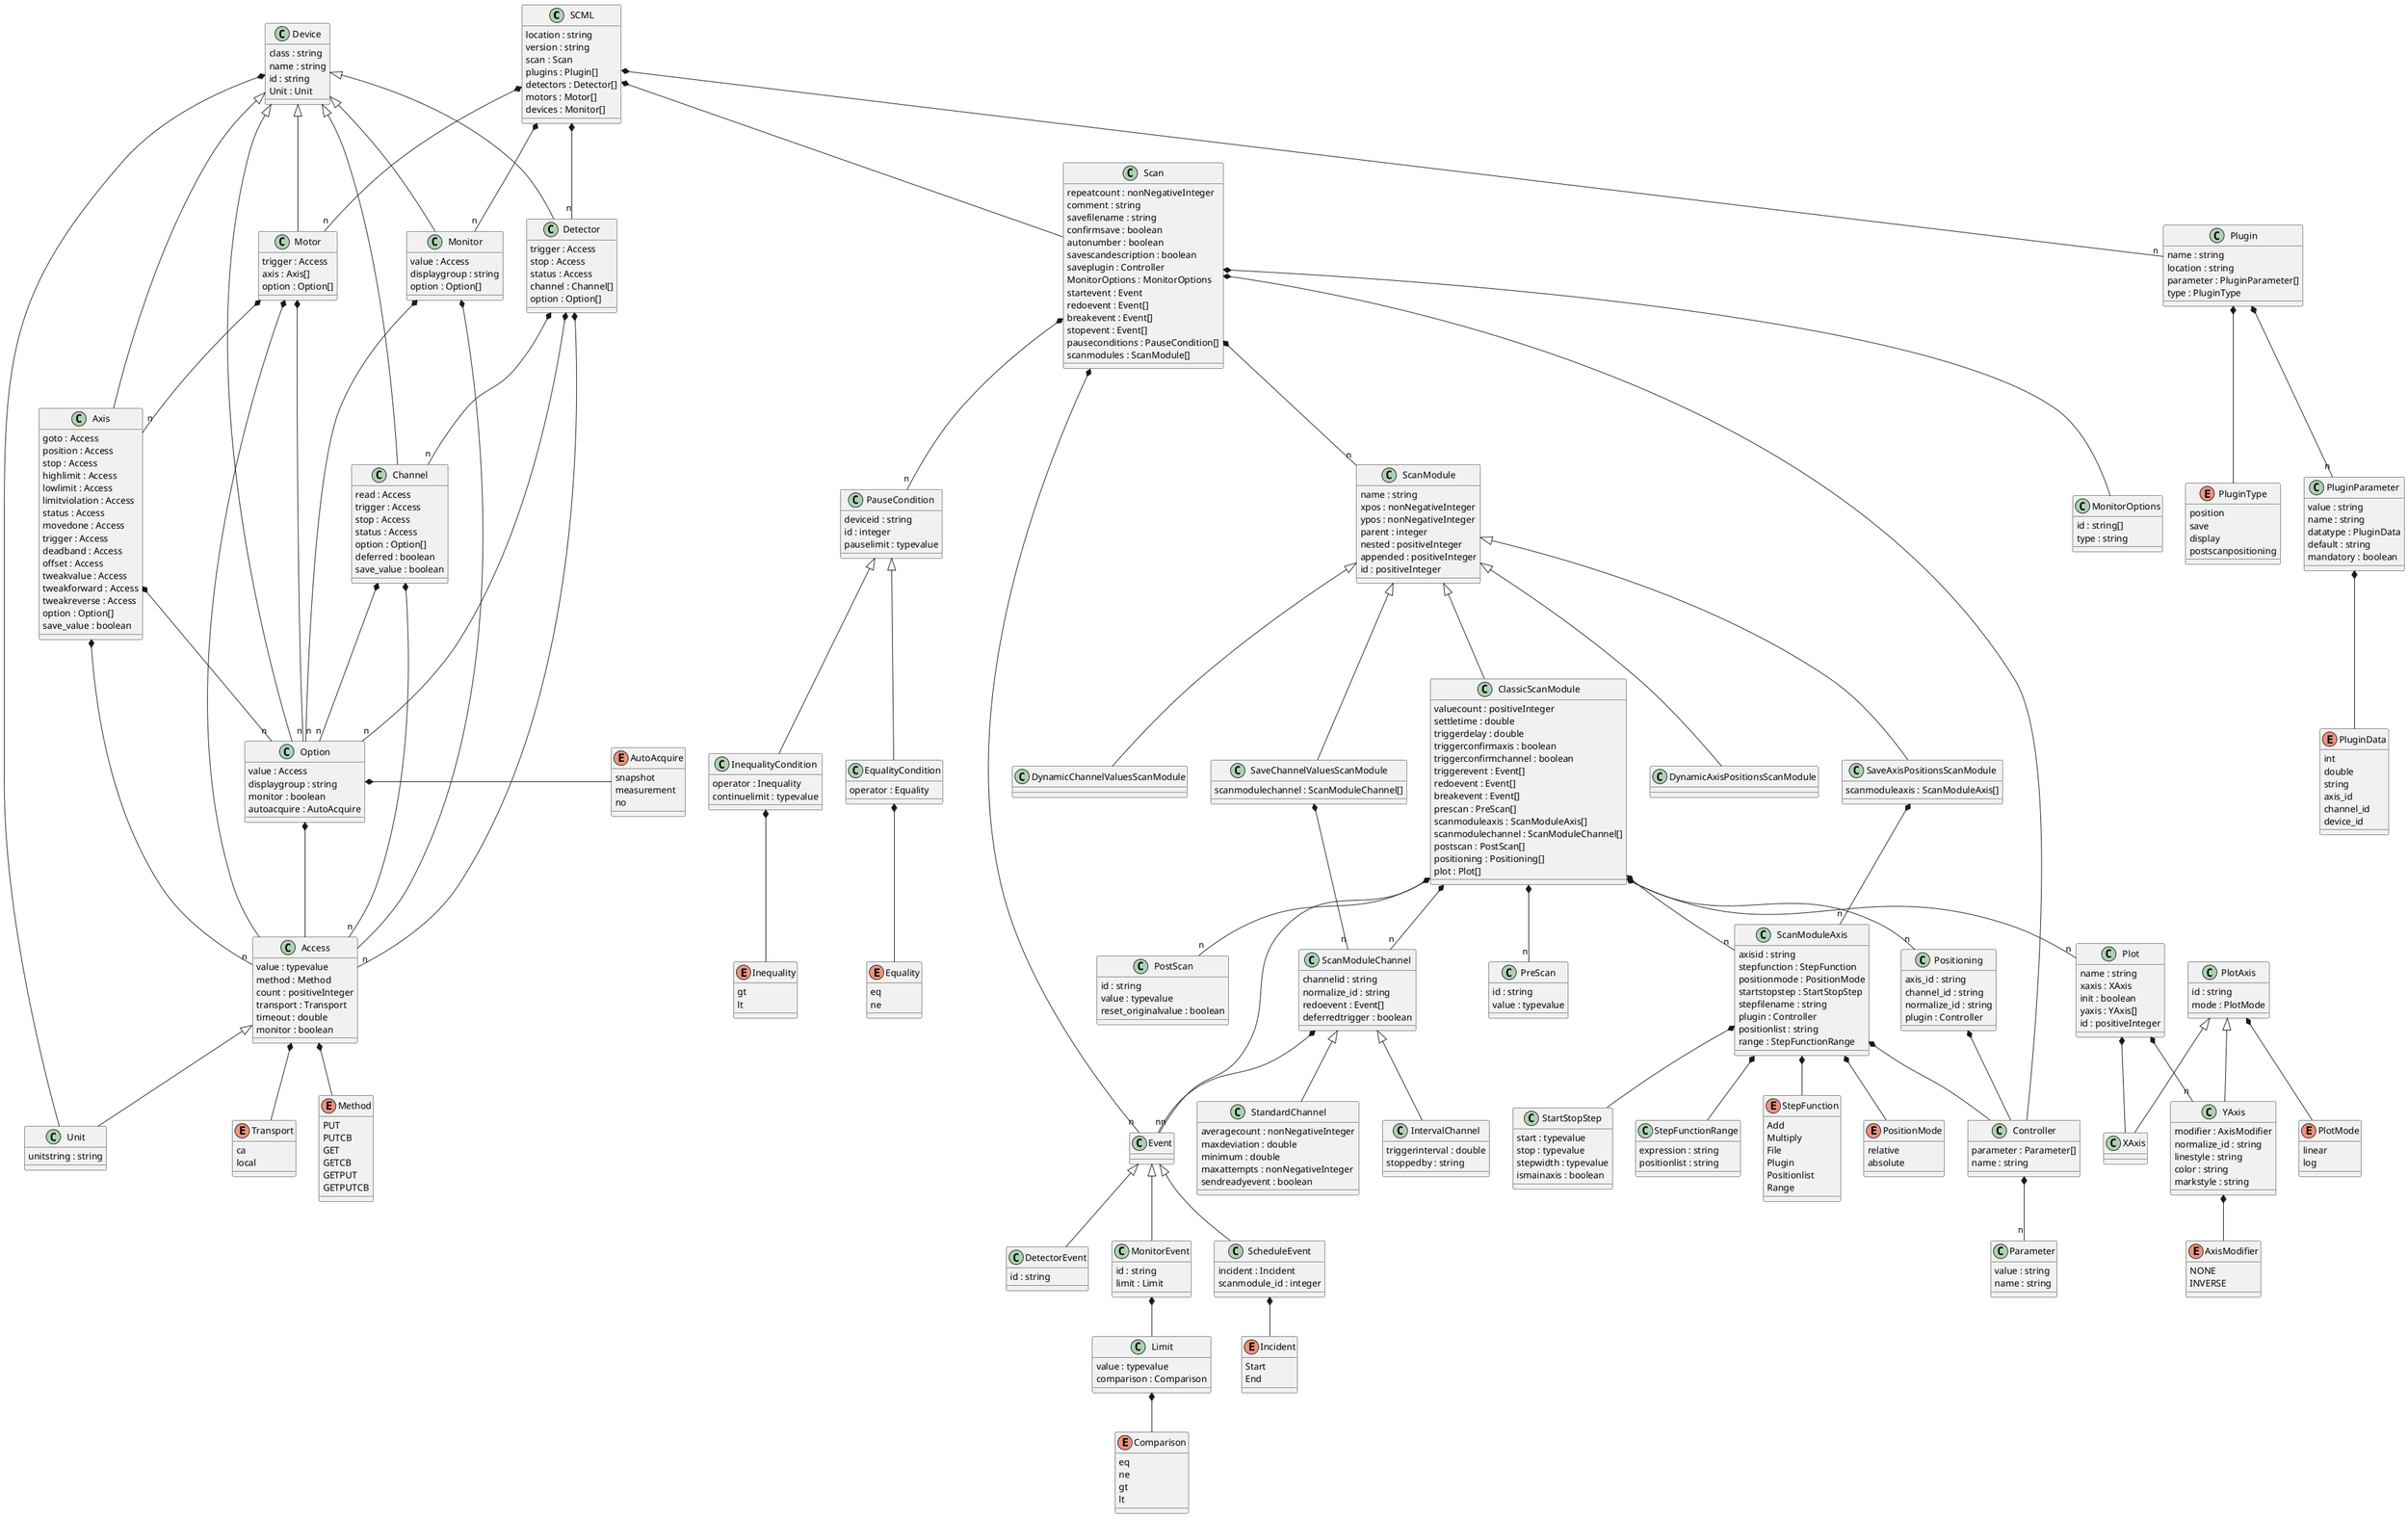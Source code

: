 @startuml

class SCML {
    location : string
    version : string
    scan : Scan
    plugins : Plugin[]
    detectors : Detector[]
    motors : Motor[]
    devices : Monitor[]
}
SCML *-- Scan
SCML *-- "n" Plugin
SCML *-- "n" Detector
SCML *-- "n" Motor
SCML *-- "n" Monitor

class Scan {
    repeatcount : nonNegativeInteger
    comment : string
    savefilename : string
    confirmsave : boolean
    autonumber : boolean
    savescandescription : boolean
    saveplugin : Controller
    MonitorOptions : MonitorOptions
    startevent : Event
    redoevent : Event[]
    breakevent : Event[]
    stopevent : Event[]
    pauseconditions : PauseCondition[]
    scanmodules : ScanModule[]
}
Scan *-- Controller
Scan *-- "n" ScanModule
Scan *-- "n" PauseCondition
Scan *-- "n" Event
Scan *-- MonitorOptions

class Device {
    class : string
    name : string
    id : string
    Unit : Unit
}
Device <|-- Detector
Device <|-- Motor
Device <|-- Monitor
Device <|-- Axis
Device <|-- Channel
Device <|-- Option
Device *-- Unit

class ScanModule {
    name : string
    xpos : nonNegativeInteger
    ypos : nonNegativeInteger
    parent : integer
    nested : positiveInteger
    appended : positiveInteger
    id : positiveInteger
}
ScanModule <|-- ClassicScanModule
ScanModule <|-- SaveAxisPositionsScanModule
ScanModule <|-- SaveChannelValuesScanModule
ScanModule <|-- DynamicAxisPositionsScanModule
ScanModule <|-- DynamicChannelValuesScanModule

class Access {
    value : typevalue
    method : Method
    count : positiveInteger
    transport : Transport
    timeout : double
    monitor : boolean
}
Access <|-- Unit
Access *-- Method
Access *-- Transport

enum AutoAcquire {
    snapshot
    measurement
    no
}

class Axis {
    goto : Access
    position : Access
    stop : Access
    highlimit : Access
    lowlimit : Access
    limitviolation : Access
    status : Access
    movedone : Access
    trigger : Access
    deadband : Access
    offset : Access
    tweakvalue : Access
    tweakforward : Access
    tweakreverse : Access
    option : Option[]
    save_value : boolean
}
Axis *-- "n" Access
Axis *-- "n" Option

enum AxisModifier {
    NONE
    INVERSE
}

class Channel {
    read : Access
    trigger : Access
    stop : Access
    status : Access
    option : Option[]
    deferred : boolean
    save_value : boolean
}
Channel *-- "n" Access
Channel *-- "n" Option

enum Comparison {
    eq
    ne
    gt
    lt
}

class Controller {
    parameter : Parameter[]
    name : string
}
Controller *-- "n" Parameter

class Detector {
    trigger : Access
    stop : Access
    status : Access
    channel : Channel[]
    option : Option[]
}
Detector *-- "n" Access
Detector *-- "n" Channel
Detector *-- "n" Option

class Monitor {
    value : Access
    displaygroup : string
    option : Option[]
}
Monitor *-- Access
Monitor *-- "n" Option

class PauseCondition {
    deviceid : string
    id : integer
    pauselimit : typevalue
}
PauseCondition <|-- EqualityCondition
PauseCondition <|-- InequalityCondition

class EqualityCondition {
    operator : Equality
}
EqualityCondition *-- Equality

enum Equality {
    eq
    ne
}

enum Incident {
    Start
    End
}

class InequalityCondition {
    operator : Inequality
    continuelimit : typevalue
}
InequalityCondition *-- Inequality

enum Inequality {
    gt
    lt
}

class IntervalChannel {
    triggerinterval : double
    stoppedby : string
}

class Limit {
    value : typevalue
    comparison : Comparison
}
Limit *-- Comparison

enum Method {
    PUT
    PUTCB
    GET
    GETCB
    GETPUT
    GETPUTCB
}

class MonitorOptions {
    id : string[]
    type : string
}

class Motor {
    trigger : Access
    axis : Axis[]
    option : Option[]
}
Motor *-- Access
Motor *-- "n" Axis
Motor *-- "n" Option

class Option {
    value : Access
    displaygroup : string
    monitor : boolean
    autoacquire : AutoAcquire
}
Option *-- Access
Option *- AutoAcquire

class Parameter {
    value : string
    name : string
}

class Plot {
    name : string
    xaxis : XAxis
    init : boolean
    yaxis : YAxis[]
    id : positiveInteger
}
Plot *-- XAxis
Plot *-- "n" YAxis

class PlotAxis {
    id : string
    mode : PlotMode
}
PlotAxis <|-- XAxis
PlotAxis <|-- YAxis
PlotAxis *-- PlotMode

class XAxis {
}

class YAxis {
    modifier : AxisModifier
    normalize_id : string
    linestyle : string
    color : string
    markstyle : string
}
YAxis *-- AxisModifier

enum PlotMode {
    linear
    log
}

together {
    class Plugin
    class PluginParameter
    class PluginData
    class PluginType
}

class Plugin {
    name : string
    location : string
    parameter : PluginParameter[]
    type : PluginType
}
Plugin *-- "n" PluginParameter
Plugin *-- PluginType

enum PluginType {
    position
    save
    display
    postscanpositioning
}

enum PluginData {
    int
    double
    string
    axis_id
    channel_id
    device_id
}

class PluginParameter {
    value : string
    name : string
    datatype : PluginData
    default : string
    mandatory : boolean
}
PluginParameter *-- PluginData

class Positioning {
    axis_id : string
    channel_id : string
    normalize_id : string
    plugin : Controller
}
Positioning *-- Controller

class ClassicScanModule {
    valuecount : positiveInteger
    settletime : double
    triggerdelay : double
    triggerconfirmaxis : boolean
    triggerconfirmchannel : boolean
    triggerevent : Event[]
    redoevent : Event[]
    breakevent : Event[]
    prescan : PreScan[]
    scanmoduleaxis : ScanModuleAxis[]
    scanmodulechannel : ScanModuleChannel[]
    postscan : PostScan[]
    positioning : Positioning[]
    plot : Plot[]
}
ClassicScanModule *-- "n" Event
ClassicScanModule *-- "n" PreScan
ClassicScanModule *-- "n" ScanModuleAxis
ClassicScanModule *-- "n" ScanModuleChannel
ClassicScanModule *-- "n" PostScan
ClassicScanModule *-- "n" Positioning
ClassicScanModule *-- "n" Plot

class PreScan {
    id : string
    value : typevalue
}

class PostScan {
    id : string
    value : typevalue
    reset_originalvalue : boolean
}

class DynamicAxisPositionsScanModule {
}

class DynamicChannelValuesScanModule {
}

class SaveAxisPositionsScanModule {
    scanmoduleaxis : ScanModuleAxis[]
}
SaveAxisPositionsScanModule *-- "n" ScanModuleAxis

class SaveChannelValuesScanModule {
    scanmodulechannel : ScanModuleChannel[]
}
SaveChannelValuesScanModule *-- "n" ScanModuleChannel

class ScanModuleAxis {
    axisid : string
    stepfunction : StepFunction
    positionmode : PositionMode
    startstopstep : StartStopStep
    stepfilename : string
    plugin : Controller
    positionlist : string
    range : StepFunctionRange
}
ScanModuleAxis *-- StepFunction
ScanModuleAxis *-- PositionMode
ScanModuleAxis *-- StartStopStep
ScanModuleAxis *-- Controller
ScanModuleAxis *-- StepFunctionRange

enum PositionMode {
    relative
    absolute
}

class ScanModuleChannel {
    channelid : string
    normalize_id : string
    redoevent : Event[]
    deferredtrigger : boolean
}
ScanModuleChannel <|-- StandardChannel
ScanModuleChannel <|-- IntervalChannel
ScanModuleChannel *-- "n" Event

class Event {
}
Event <|-- DetectorEvent
Event <|-- MonitorEvent
Event <|-- ScheduleEvent

class DetectorEvent {
    id : string
}

class MonitorEvent {
    id : string
    limit : Limit
}
MonitorEvent *-- Limit

class ScheduleEvent {
    incident : Incident
    scanmodule_id : integer
}
ScheduleEvent *-- Incident

class StandardChannel {
    averagecount : nonNegativeInteger
    maxdeviation : double
    minimum : double
    maxattempts : nonNegativeInteger
    sendreadyevent : boolean
}

class StartStopStep {
    start : typevalue
    stop : typevalue
    stepwidth : typevalue
    ismainaxis : boolean
}

enum StepFunction {
    Add
    Multiply
    File
    Plugin
    Positionlist
    Range
}

class StepFunctionRange {
    expression : string
    positionlist : string
}

enum Transport {
    ca
    local
}

class Unit {
    unitstring : string
}

@enduml
